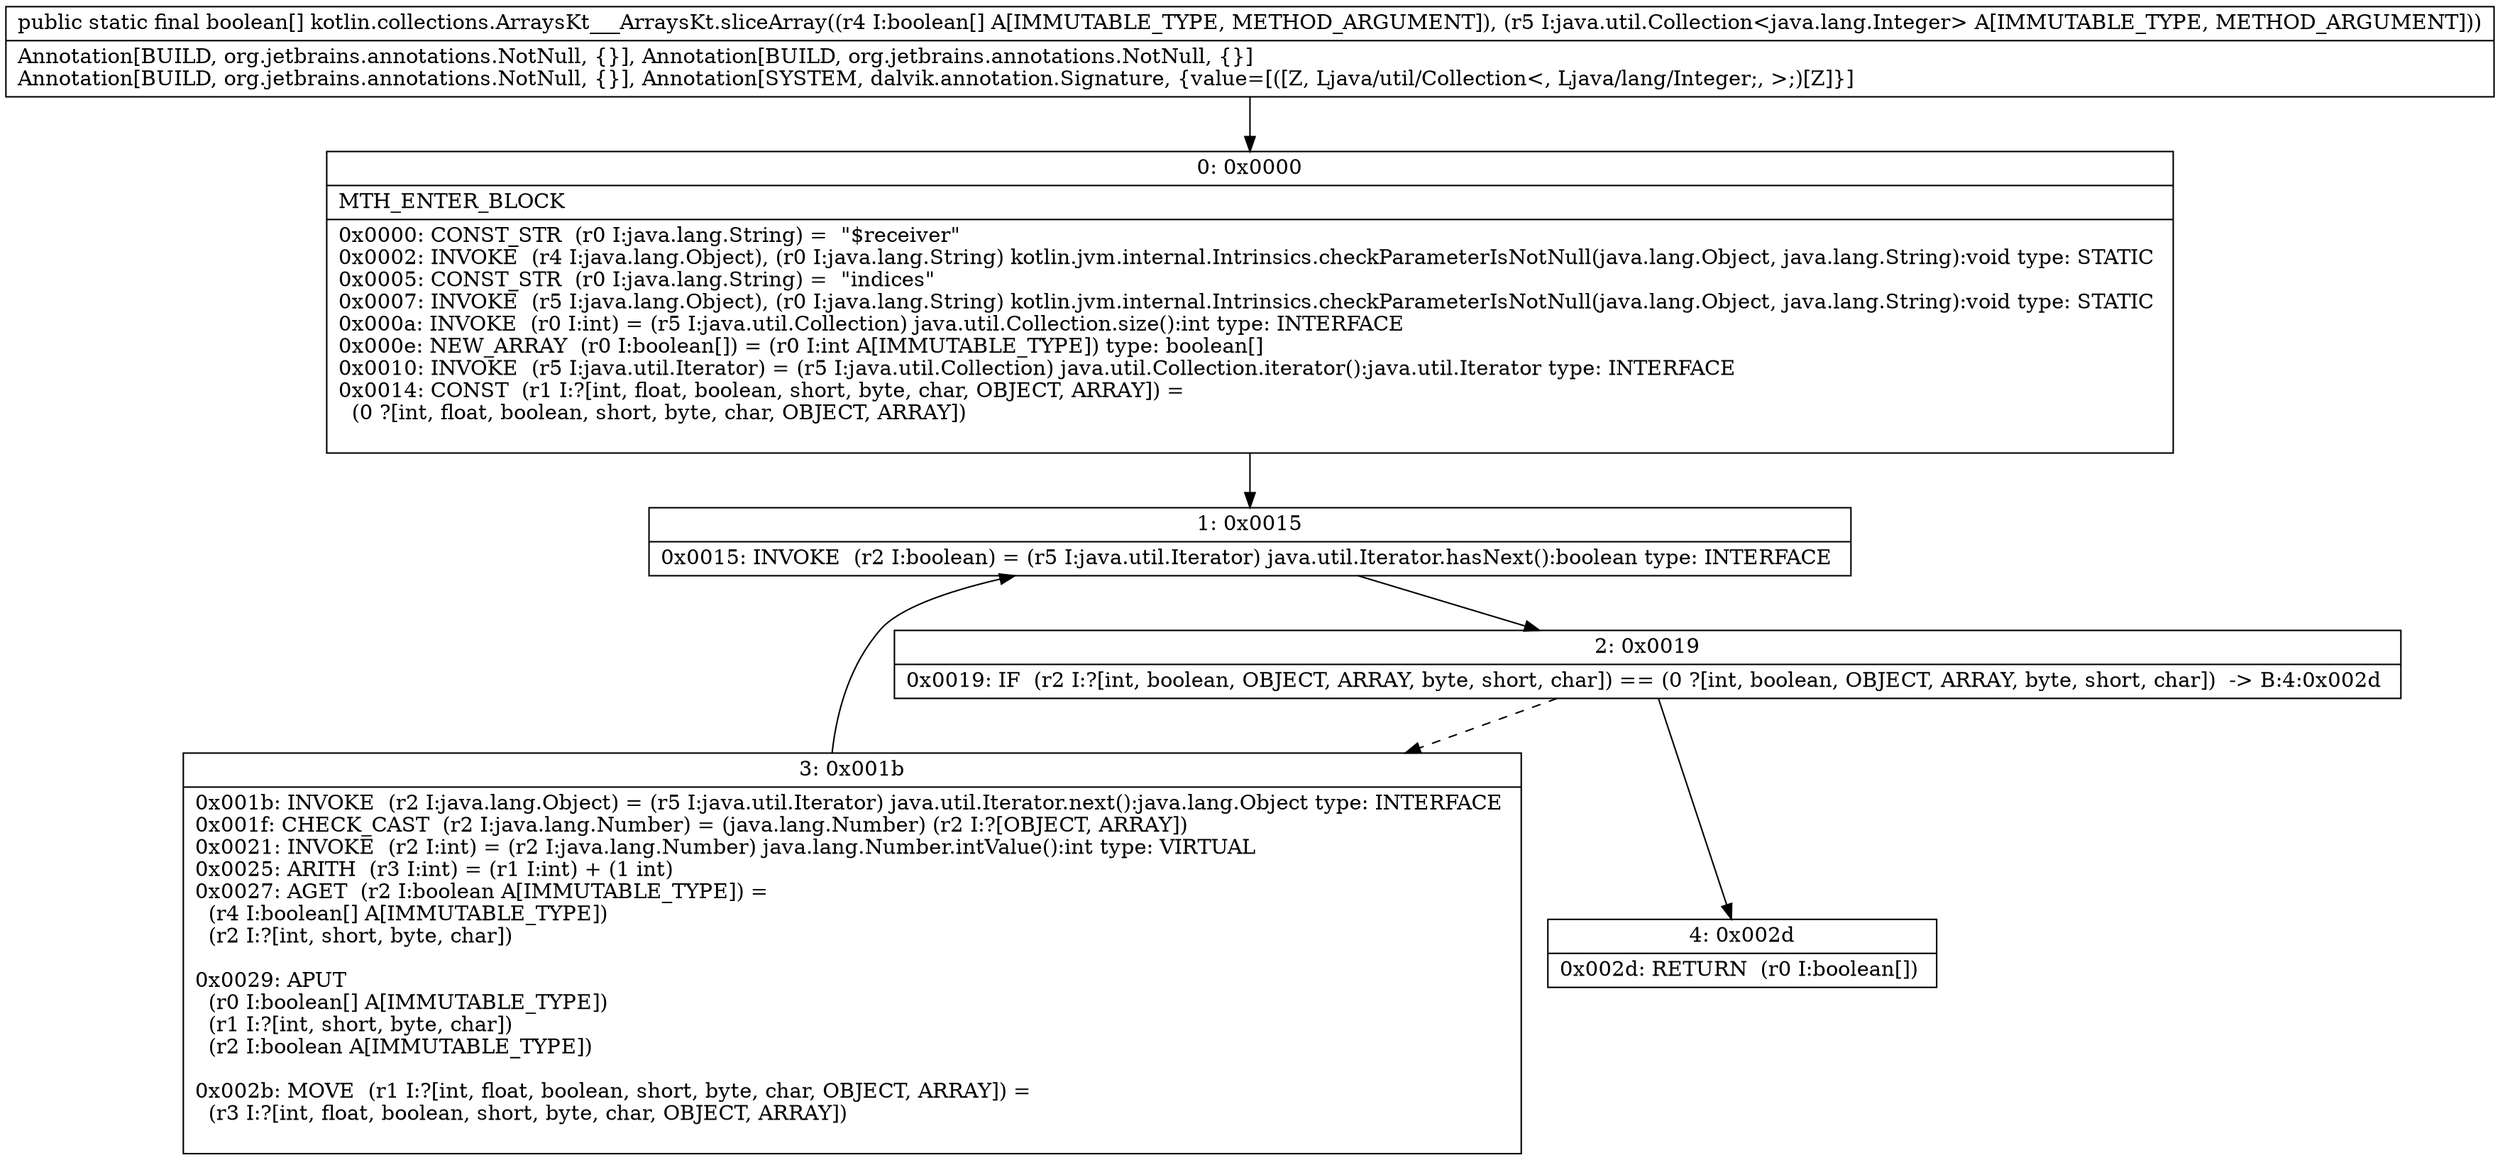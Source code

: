 digraph "CFG forkotlin.collections.ArraysKt___ArraysKt.sliceArray([ZLjava\/util\/Collection;)[Z" {
Node_0 [shape=record,label="{0\:\ 0x0000|MTH_ENTER_BLOCK\l|0x0000: CONST_STR  (r0 I:java.lang.String) =  \"$receiver\" \l0x0002: INVOKE  (r4 I:java.lang.Object), (r0 I:java.lang.String) kotlin.jvm.internal.Intrinsics.checkParameterIsNotNull(java.lang.Object, java.lang.String):void type: STATIC \l0x0005: CONST_STR  (r0 I:java.lang.String) =  \"indices\" \l0x0007: INVOKE  (r5 I:java.lang.Object), (r0 I:java.lang.String) kotlin.jvm.internal.Intrinsics.checkParameterIsNotNull(java.lang.Object, java.lang.String):void type: STATIC \l0x000a: INVOKE  (r0 I:int) = (r5 I:java.util.Collection) java.util.Collection.size():int type: INTERFACE \l0x000e: NEW_ARRAY  (r0 I:boolean[]) = (r0 I:int A[IMMUTABLE_TYPE]) type: boolean[] \l0x0010: INVOKE  (r5 I:java.util.Iterator) = (r5 I:java.util.Collection) java.util.Collection.iterator():java.util.Iterator type: INTERFACE \l0x0014: CONST  (r1 I:?[int, float, boolean, short, byte, char, OBJECT, ARRAY]) = \l  (0 ?[int, float, boolean, short, byte, char, OBJECT, ARRAY])\l \l}"];
Node_1 [shape=record,label="{1\:\ 0x0015|0x0015: INVOKE  (r2 I:boolean) = (r5 I:java.util.Iterator) java.util.Iterator.hasNext():boolean type: INTERFACE \l}"];
Node_2 [shape=record,label="{2\:\ 0x0019|0x0019: IF  (r2 I:?[int, boolean, OBJECT, ARRAY, byte, short, char]) == (0 ?[int, boolean, OBJECT, ARRAY, byte, short, char])  \-\> B:4:0x002d \l}"];
Node_3 [shape=record,label="{3\:\ 0x001b|0x001b: INVOKE  (r2 I:java.lang.Object) = (r5 I:java.util.Iterator) java.util.Iterator.next():java.lang.Object type: INTERFACE \l0x001f: CHECK_CAST  (r2 I:java.lang.Number) = (java.lang.Number) (r2 I:?[OBJECT, ARRAY]) \l0x0021: INVOKE  (r2 I:int) = (r2 I:java.lang.Number) java.lang.Number.intValue():int type: VIRTUAL \l0x0025: ARITH  (r3 I:int) = (r1 I:int) + (1 int) \l0x0027: AGET  (r2 I:boolean A[IMMUTABLE_TYPE]) = \l  (r4 I:boolean[] A[IMMUTABLE_TYPE])\l  (r2 I:?[int, short, byte, char])\l \l0x0029: APUT  \l  (r0 I:boolean[] A[IMMUTABLE_TYPE])\l  (r1 I:?[int, short, byte, char])\l  (r2 I:boolean A[IMMUTABLE_TYPE])\l \l0x002b: MOVE  (r1 I:?[int, float, boolean, short, byte, char, OBJECT, ARRAY]) = \l  (r3 I:?[int, float, boolean, short, byte, char, OBJECT, ARRAY])\l \l}"];
Node_4 [shape=record,label="{4\:\ 0x002d|0x002d: RETURN  (r0 I:boolean[]) \l}"];
MethodNode[shape=record,label="{public static final boolean[] kotlin.collections.ArraysKt___ArraysKt.sliceArray((r4 I:boolean[] A[IMMUTABLE_TYPE, METHOD_ARGUMENT]), (r5 I:java.util.Collection\<java.lang.Integer\> A[IMMUTABLE_TYPE, METHOD_ARGUMENT]))  | Annotation[BUILD, org.jetbrains.annotations.NotNull, \{\}], Annotation[BUILD, org.jetbrains.annotations.NotNull, \{\}]\lAnnotation[BUILD, org.jetbrains.annotations.NotNull, \{\}], Annotation[SYSTEM, dalvik.annotation.Signature, \{value=[([Z, Ljava\/util\/Collection\<, Ljava\/lang\/Integer;, \>;)[Z]\}]\l}"];
MethodNode -> Node_0;
Node_0 -> Node_1;
Node_1 -> Node_2;
Node_2 -> Node_3[style=dashed];
Node_2 -> Node_4;
Node_3 -> Node_1;
}

